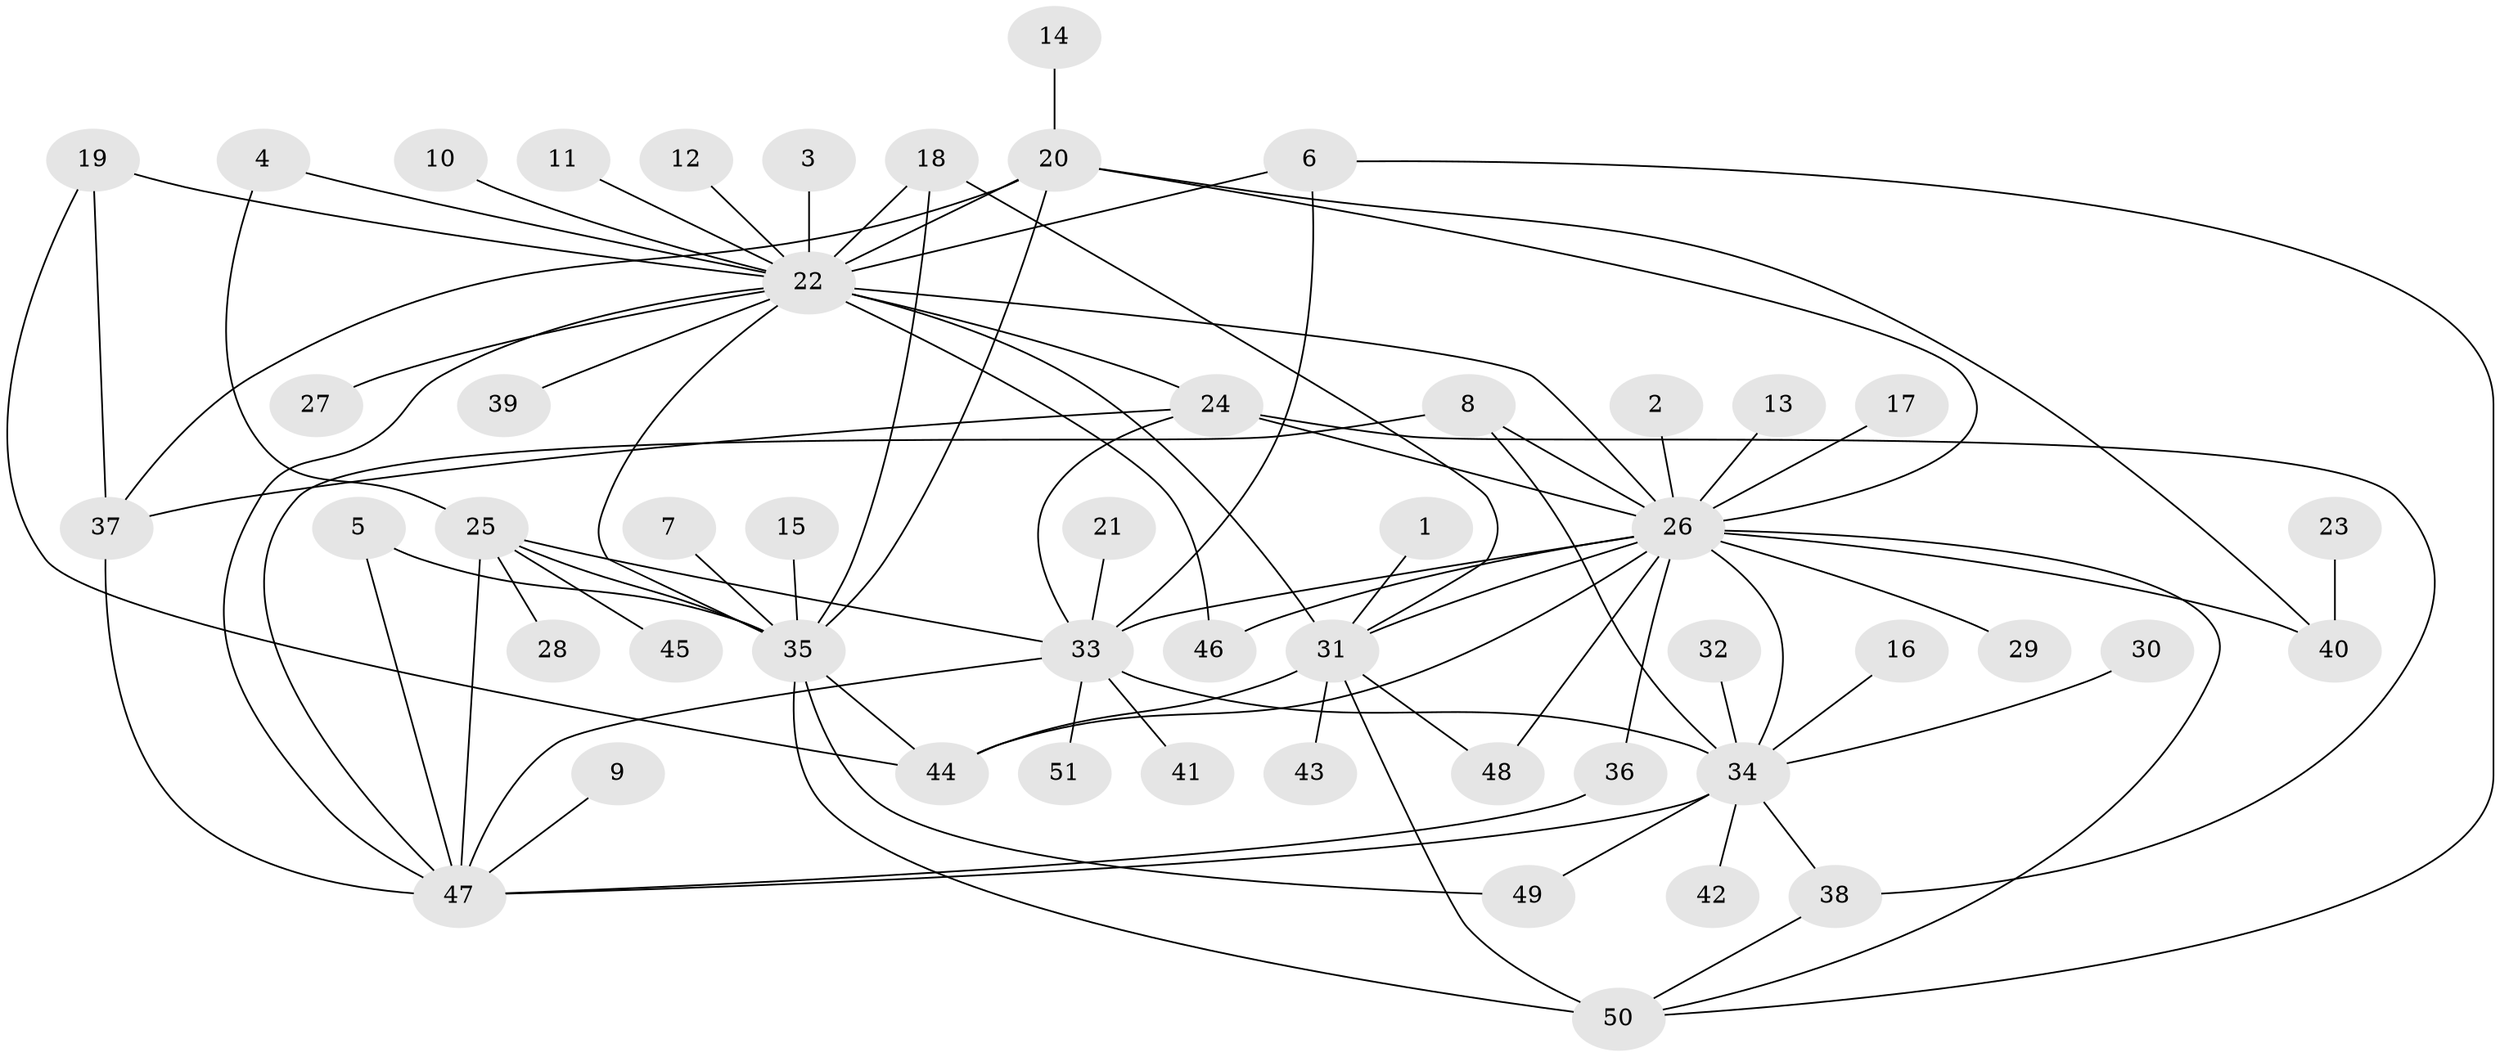 // original degree distribution, {1: 0.43564356435643564, 9: 0.019801980198019802, 23: 0.009900990099009901, 4: 0.04950495049504951, 28: 0.009900990099009901, 14: 0.019801980198019802, 3: 0.13861386138613863, 2: 0.24752475247524752, 8: 0.019801980198019802, 5: 0.019801980198019802, 7: 0.009900990099009901, 10: 0.009900990099009901, 6: 0.009900990099009901}
// Generated by graph-tools (version 1.1) at 2025/49/03/09/25 03:49:49]
// undirected, 51 vertices, 83 edges
graph export_dot {
graph [start="1"]
  node [color=gray90,style=filled];
  1;
  2;
  3;
  4;
  5;
  6;
  7;
  8;
  9;
  10;
  11;
  12;
  13;
  14;
  15;
  16;
  17;
  18;
  19;
  20;
  21;
  22;
  23;
  24;
  25;
  26;
  27;
  28;
  29;
  30;
  31;
  32;
  33;
  34;
  35;
  36;
  37;
  38;
  39;
  40;
  41;
  42;
  43;
  44;
  45;
  46;
  47;
  48;
  49;
  50;
  51;
  1 -- 31 [weight=1.0];
  2 -- 26 [weight=1.0];
  3 -- 22 [weight=1.0];
  4 -- 22 [weight=1.0];
  4 -- 25 [weight=1.0];
  5 -- 35 [weight=1.0];
  5 -- 47 [weight=1.0];
  6 -- 22 [weight=1.0];
  6 -- 33 [weight=1.0];
  6 -- 50 [weight=1.0];
  7 -- 35 [weight=1.0];
  8 -- 26 [weight=1.0];
  8 -- 34 [weight=1.0];
  8 -- 47 [weight=1.0];
  9 -- 47 [weight=1.0];
  10 -- 22 [weight=1.0];
  11 -- 22 [weight=1.0];
  12 -- 22 [weight=1.0];
  13 -- 26 [weight=1.0];
  14 -- 20 [weight=1.0];
  15 -- 35 [weight=1.0];
  16 -- 34 [weight=1.0];
  17 -- 26 [weight=1.0];
  18 -- 22 [weight=1.0];
  18 -- 31 [weight=1.0];
  18 -- 35 [weight=1.0];
  19 -- 22 [weight=1.0];
  19 -- 37 [weight=1.0];
  19 -- 44 [weight=1.0];
  20 -- 22 [weight=2.0];
  20 -- 26 [weight=1.0];
  20 -- 35 [weight=1.0];
  20 -- 37 [weight=1.0];
  20 -- 40 [weight=1.0];
  21 -- 33 [weight=1.0];
  22 -- 24 [weight=1.0];
  22 -- 26 [weight=2.0];
  22 -- 27 [weight=2.0];
  22 -- 31 [weight=2.0];
  22 -- 35 [weight=1.0];
  22 -- 39 [weight=1.0];
  22 -- 46 [weight=1.0];
  22 -- 47 [weight=1.0];
  23 -- 40 [weight=1.0];
  24 -- 26 [weight=2.0];
  24 -- 33 [weight=1.0];
  24 -- 37 [weight=1.0];
  24 -- 38 [weight=1.0];
  25 -- 28 [weight=1.0];
  25 -- 33 [weight=1.0];
  25 -- 35 [weight=1.0];
  25 -- 45 [weight=1.0];
  25 -- 47 [weight=1.0];
  26 -- 29 [weight=1.0];
  26 -- 31 [weight=1.0];
  26 -- 33 [weight=1.0];
  26 -- 34 [weight=1.0];
  26 -- 36 [weight=1.0];
  26 -- 40 [weight=2.0];
  26 -- 44 [weight=1.0];
  26 -- 46 [weight=1.0];
  26 -- 48 [weight=1.0];
  26 -- 50 [weight=1.0];
  30 -- 34 [weight=1.0];
  31 -- 43 [weight=1.0];
  31 -- 44 [weight=1.0];
  31 -- 48 [weight=1.0];
  31 -- 50 [weight=1.0];
  32 -- 34 [weight=1.0];
  33 -- 34 [weight=1.0];
  33 -- 41 [weight=1.0];
  33 -- 47 [weight=1.0];
  33 -- 51 [weight=1.0];
  34 -- 38 [weight=1.0];
  34 -- 42 [weight=1.0];
  34 -- 47 [weight=1.0];
  34 -- 49 [weight=1.0];
  35 -- 44 [weight=1.0];
  35 -- 49 [weight=1.0];
  35 -- 50 [weight=2.0];
  36 -- 47 [weight=1.0];
  37 -- 47 [weight=1.0];
  38 -- 50 [weight=1.0];
}
